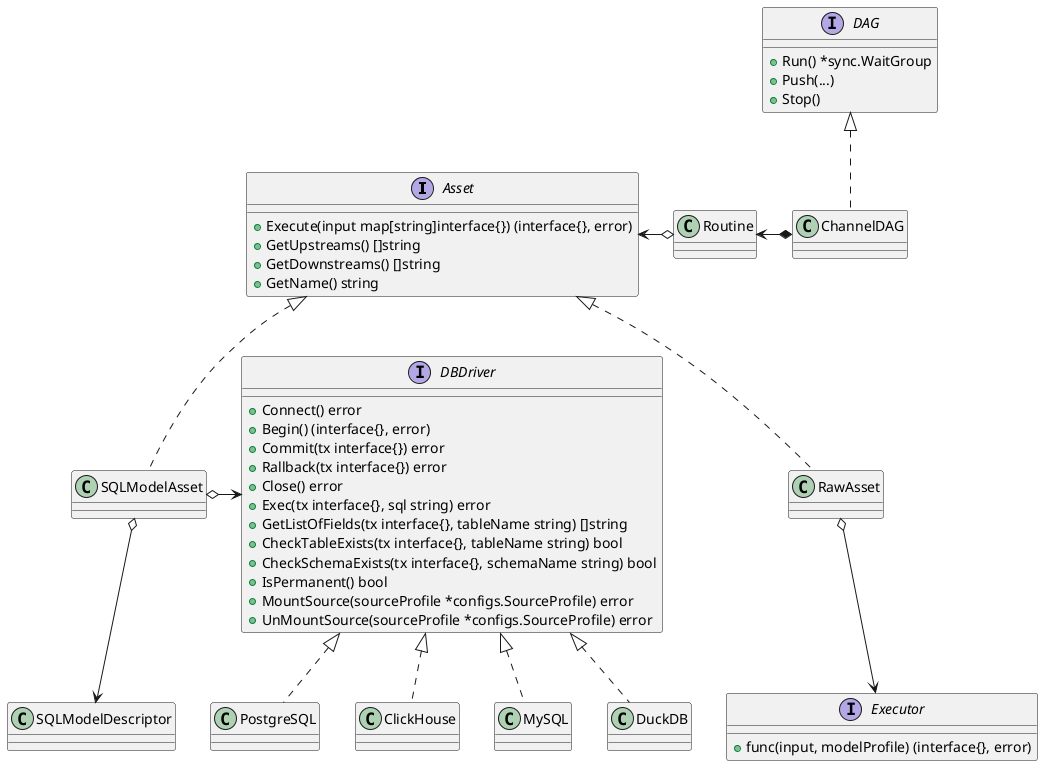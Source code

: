 @startuml

interface Asset {
    +Execute(input map[string]interface{}) (interface{}, error)
	+GetUpstreams() []string
	+GetDownstreams() []string
	+GetName() string
}

Class SQLModelAsset
Interface DBDriver {
	+Connect() error
	+Begin() (interface{}, error)
	+Commit(tx interface{}) error
	+Rallback(tx interface{}) error
	+Close() error
	+Exec(tx interface{}, sql string) error
	+GetListOfFields(tx interface{}, tableName string) []string
	+CheckTableExists(tx interface{}, tableName string) bool
	+CheckSchemaExists(tx interface{}, schemaName string) bool
	+IsPermanent() bool
	+MountSource(sourceProfile *configs.SourceProfile) error
	+UnMountSource(sourceProfile *configs.SourceProfile) error
}

Class DuckDB
Class PostgreSQL
Class ClickHouse
Class MySQL
Class SQLModelDescriptor
Interface DAG {
    +Run() *sync.WaitGroup
	+Push(...)
	+Stop()
}

Interface Executor{
	+func(input, modelProfile) (interface{}, error)
}

class Routine

SQLModelAsset .up.|> Asset
RawAsset .up.|> Asset
SQLModelAsset o-right-> DBDriver
SQLModelAsset o--> SQLModelDescriptor
RawAsset o--> Executor
DuckDB .up.|> DBDriver
PostgreSQL .up.|> DBDriver
ClickHouse .up.|> DBDriver
MySQL .up.|> DBDriver

ChannelDAG .up.|> DAG 
ChannelDAG *-left->Routine 
Routine o-left->Asset
@enduml